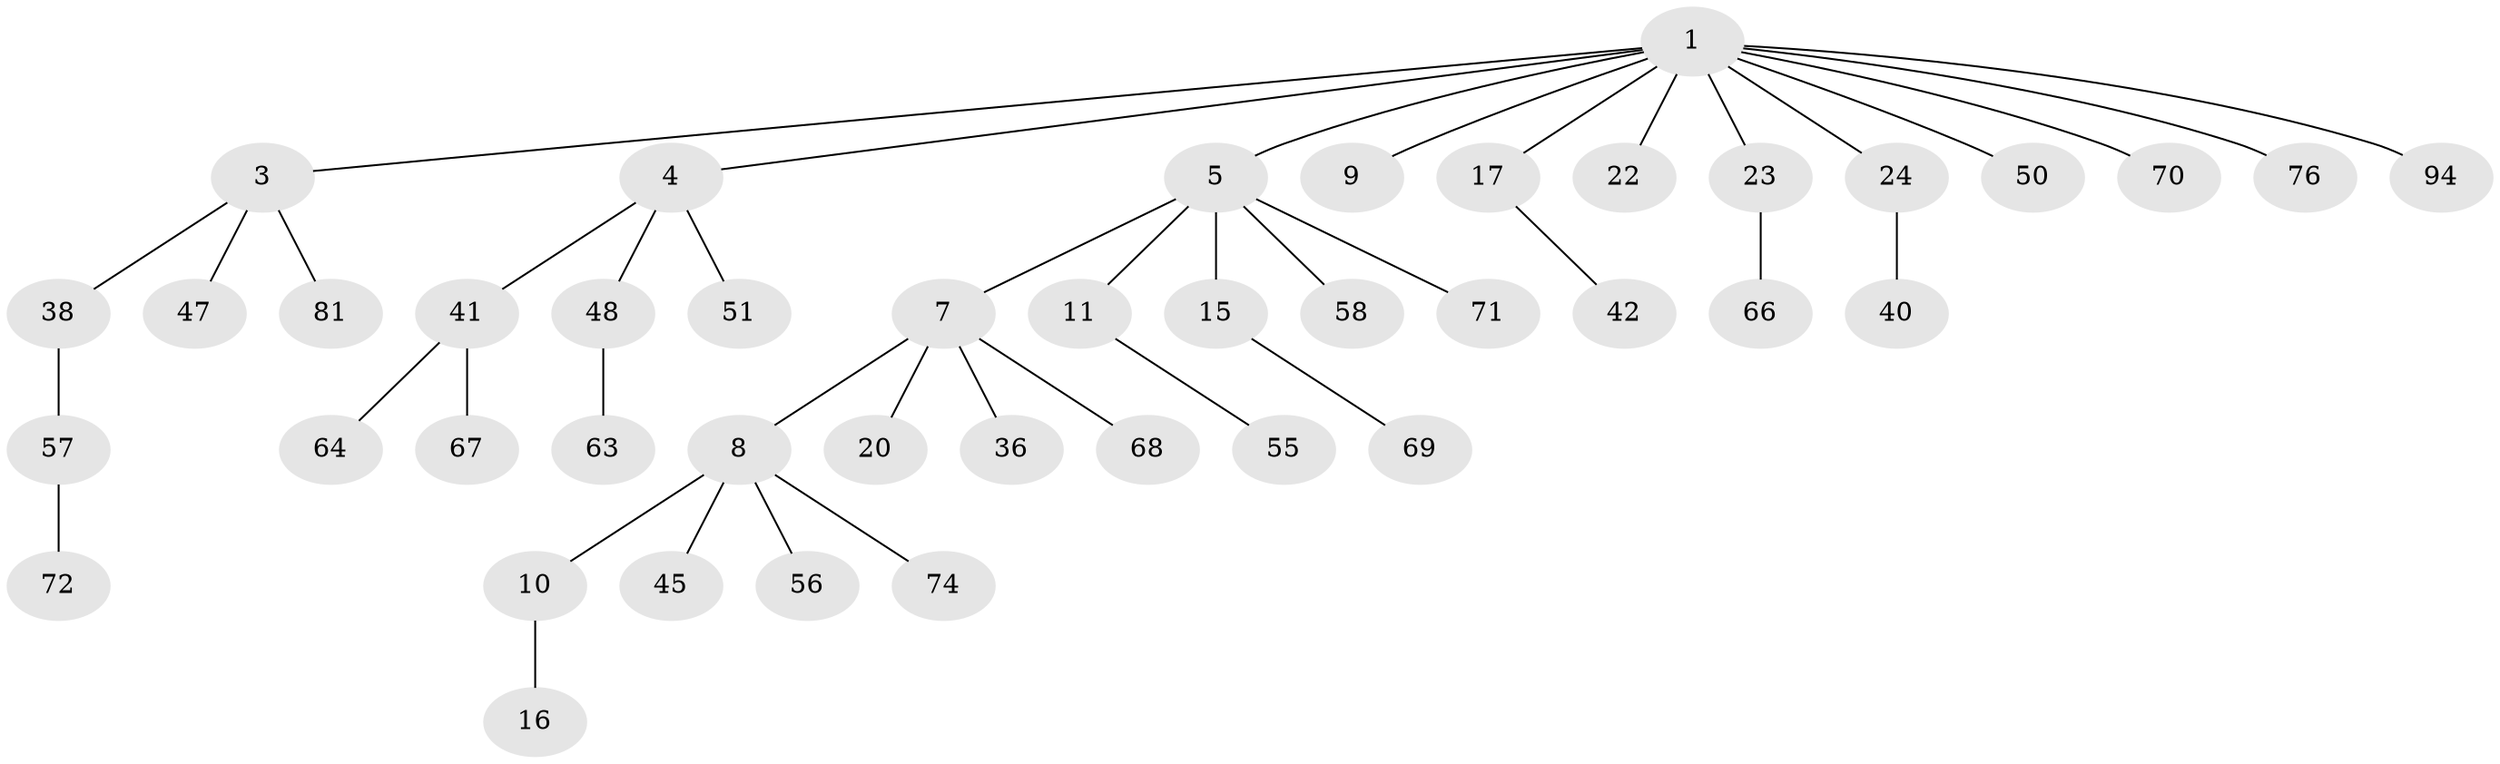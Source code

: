 // original degree distribution, {8: 0.009174311926605505, 6: 0.009174311926605505, 4: 0.07339449541284404, 2: 0.30275229357798167, 7: 0.009174311926605505, 5: 0.009174311926605505, 1: 0.45871559633027525, 3: 0.12844036697247707}
// Generated by graph-tools (version 1.1) at 2025/19/03/04/25 18:19:12]
// undirected, 43 vertices, 42 edges
graph export_dot {
graph [start="1"]
  node [color=gray90,style=filled];
  1 [super="+2"];
  3 [super="+30+99"];
  4 [super="+25"];
  5 [super="+6+12+31+14+35"];
  7 [super="+19"];
  8 [super="+13+85"];
  9;
  10;
  11 [super="+59+37+73"];
  15 [super="+18+61"];
  16;
  17 [super="+34"];
  20 [super="+77"];
  22 [super="+43"];
  23 [super="+27"];
  24 [super="+29"];
  36 [super="+44"];
  38 [super="+46"];
  40;
  41 [super="+53+62"];
  42 [super="+79"];
  45;
  47 [super="+65"];
  48 [super="+93+75"];
  50 [super="+52"];
  51 [super="+83"];
  55;
  56;
  57;
  58 [super="+87"];
  63 [super="+88+84"];
  64;
  66;
  67;
  68;
  69;
  70;
  71 [super="+82"];
  72;
  74;
  76 [super="+96"];
  81;
  94 [super="+97"];
  1 -- 4;
  1 -- 9;
  1 -- 17;
  1 -- 22;
  1 -- 23;
  1 -- 50;
  1 -- 94;
  1 -- 3;
  1 -- 5;
  1 -- 70;
  1 -- 24;
  1 -- 76;
  3 -- 47;
  3 -- 81;
  3 -- 38;
  4 -- 48;
  4 -- 41;
  4 -- 51;
  5 -- 11;
  5 -- 58;
  5 -- 7;
  5 -- 15;
  5 -- 71;
  7 -- 8;
  7 -- 20;
  7 -- 68;
  7 -- 36;
  8 -- 10;
  8 -- 56;
  8 -- 45;
  8 -- 74;
  10 -- 16;
  11 -- 55;
  15 -- 69;
  17 -- 42;
  23 -- 66;
  24 -- 40;
  38 -- 57;
  41 -- 67;
  41 -- 64;
  48 -- 63;
  57 -- 72;
}
